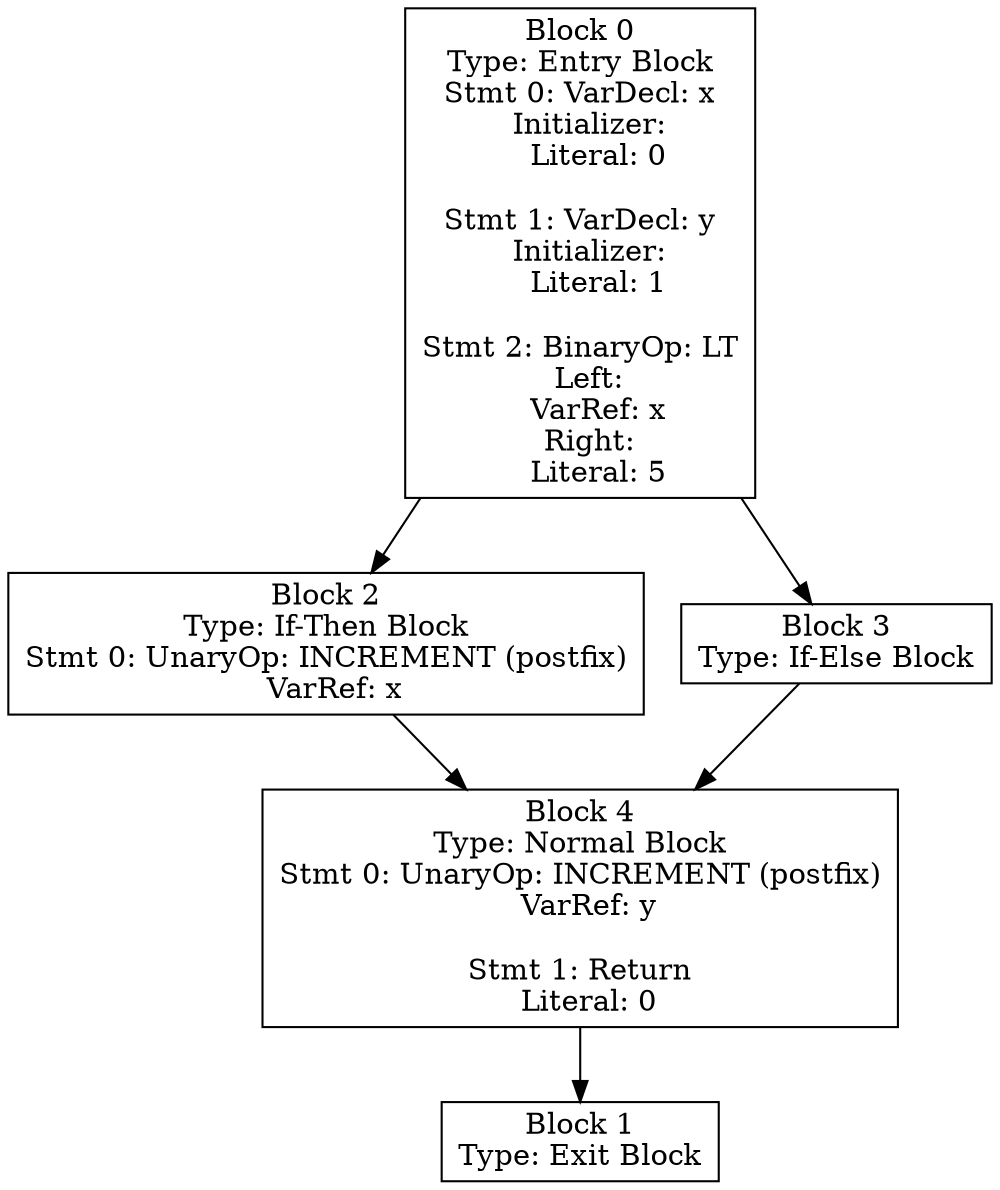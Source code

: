 digraph CFG {
  node [shape=box];
  Block0 [label="Block 0\nType: Entry Block\nStmt 0: VarDecl: x
  Initializer:
    Literal: 0
\nStmt 1: VarDecl: y
  Initializer:
    Literal: 1
\nStmt 2: BinaryOp: LT
  Left:
    VarRef: x
  Right:
    Literal: 5
"];
  Block1 [label="Block 1\nType: Exit Block"];
  Block2 [label="Block 2\nType: If-Then Block\nStmt 0: UnaryOp: INCREMENT (postfix)
  VarRef: x
"];
  Block3 [label="Block 3\nType: If-Else Block"];
  Block4 [label="Block 4\nType: Normal Block\nStmt 0: UnaryOp: INCREMENT (postfix)
  VarRef: y
\nStmt 1: Return
  Literal: 0
"];
  Block0 -> Block2;
  Block0 -> Block3;
  Block2 -> Block4;
  Block3 -> Block4;
  Block4 -> Block1;
}
